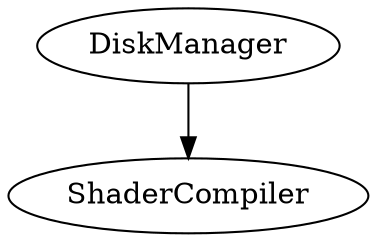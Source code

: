 
digraph ShaderCompiler
{
	#define digraph subgraph
	#include <DiskManager.gv>
	#undef digraph

	DiskManager -> ShaderCompiler;
}
